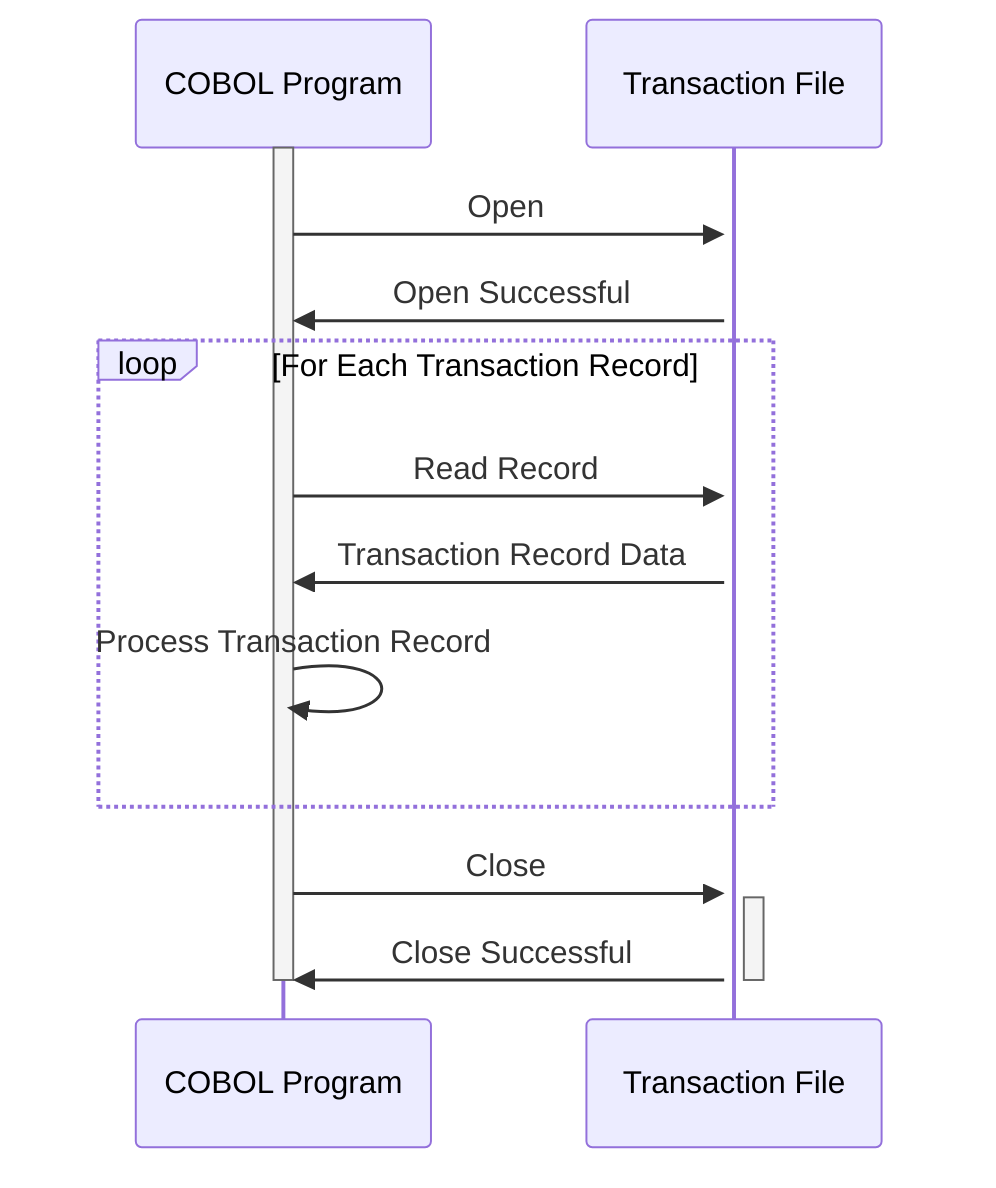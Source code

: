 sequenceDiagram
    participant COBOL Program
    participant Transaction File

    activate COBOL Program
    COBOL Program->>+Transaction File: Open
    Transaction File->>COBOL Program: Open Successful

    loop For Each Transaction Record
        COBOL Program->>+Transaction File: Read Record
        Transaction File->>COBOL Program: Transaction Record Data
        COBOL Program->>COBOL Program: Process Transaction Record
    end

    COBOL Program->>+Transaction File: Close
    Transaction File->>-COBOL Program: Close Successful
    deactivate COBOL Program